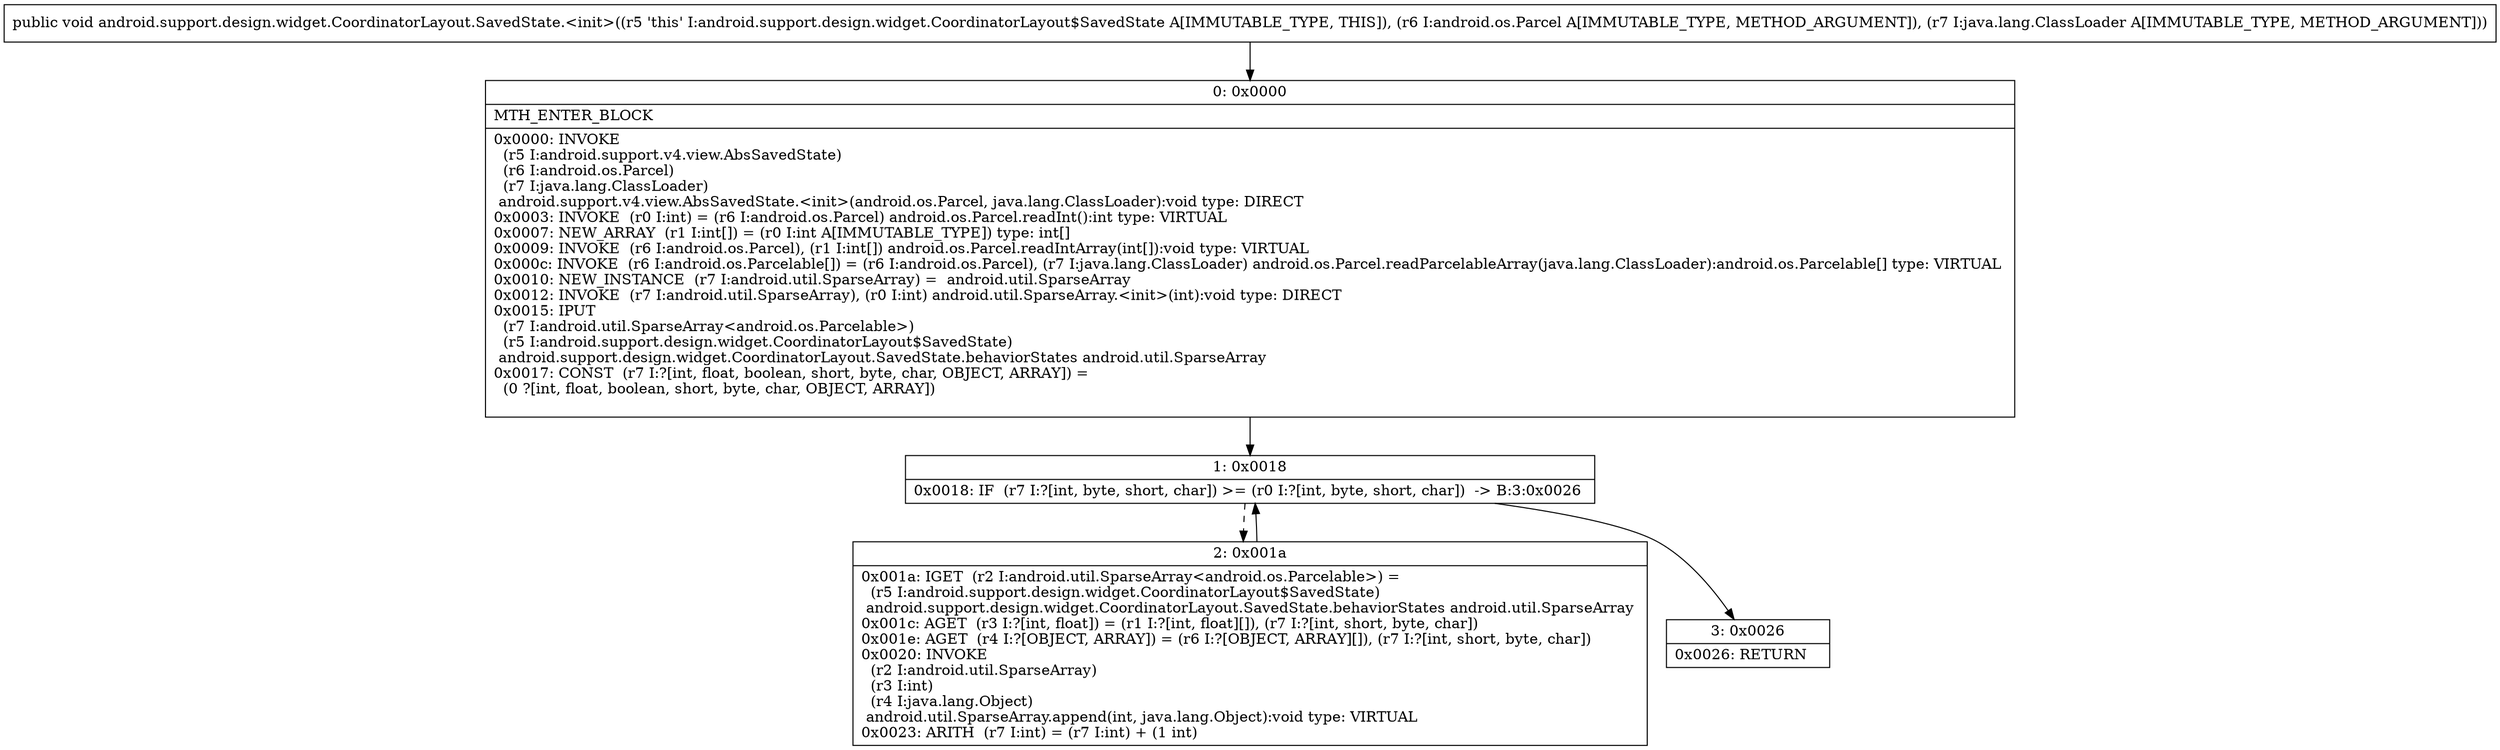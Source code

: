 digraph "CFG forandroid.support.design.widget.CoordinatorLayout.SavedState.\<init\>(Landroid\/os\/Parcel;Ljava\/lang\/ClassLoader;)V" {
Node_0 [shape=record,label="{0\:\ 0x0000|MTH_ENTER_BLOCK\l|0x0000: INVOKE  \l  (r5 I:android.support.v4.view.AbsSavedState)\l  (r6 I:android.os.Parcel)\l  (r7 I:java.lang.ClassLoader)\l android.support.v4.view.AbsSavedState.\<init\>(android.os.Parcel, java.lang.ClassLoader):void type: DIRECT \l0x0003: INVOKE  (r0 I:int) = (r6 I:android.os.Parcel) android.os.Parcel.readInt():int type: VIRTUAL \l0x0007: NEW_ARRAY  (r1 I:int[]) = (r0 I:int A[IMMUTABLE_TYPE]) type: int[] \l0x0009: INVOKE  (r6 I:android.os.Parcel), (r1 I:int[]) android.os.Parcel.readIntArray(int[]):void type: VIRTUAL \l0x000c: INVOKE  (r6 I:android.os.Parcelable[]) = (r6 I:android.os.Parcel), (r7 I:java.lang.ClassLoader) android.os.Parcel.readParcelableArray(java.lang.ClassLoader):android.os.Parcelable[] type: VIRTUAL \l0x0010: NEW_INSTANCE  (r7 I:android.util.SparseArray) =  android.util.SparseArray \l0x0012: INVOKE  (r7 I:android.util.SparseArray), (r0 I:int) android.util.SparseArray.\<init\>(int):void type: DIRECT \l0x0015: IPUT  \l  (r7 I:android.util.SparseArray\<android.os.Parcelable\>)\l  (r5 I:android.support.design.widget.CoordinatorLayout$SavedState)\l android.support.design.widget.CoordinatorLayout.SavedState.behaviorStates android.util.SparseArray \l0x0017: CONST  (r7 I:?[int, float, boolean, short, byte, char, OBJECT, ARRAY]) = \l  (0 ?[int, float, boolean, short, byte, char, OBJECT, ARRAY])\l \l}"];
Node_1 [shape=record,label="{1\:\ 0x0018|0x0018: IF  (r7 I:?[int, byte, short, char]) \>= (r0 I:?[int, byte, short, char])  \-\> B:3:0x0026 \l}"];
Node_2 [shape=record,label="{2\:\ 0x001a|0x001a: IGET  (r2 I:android.util.SparseArray\<android.os.Parcelable\>) = \l  (r5 I:android.support.design.widget.CoordinatorLayout$SavedState)\l android.support.design.widget.CoordinatorLayout.SavedState.behaviorStates android.util.SparseArray \l0x001c: AGET  (r3 I:?[int, float]) = (r1 I:?[int, float][]), (r7 I:?[int, short, byte, char]) \l0x001e: AGET  (r4 I:?[OBJECT, ARRAY]) = (r6 I:?[OBJECT, ARRAY][]), (r7 I:?[int, short, byte, char]) \l0x0020: INVOKE  \l  (r2 I:android.util.SparseArray)\l  (r3 I:int)\l  (r4 I:java.lang.Object)\l android.util.SparseArray.append(int, java.lang.Object):void type: VIRTUAL \l0x0023: ARITH  (r7 I:int) = (r7 I:int) + (1 int) \l}"];
Node_3 [shape=record,label="{3\:\ 0x0026|0x0026: RETURN   \l}"];
MethodNode[shape=record,label="{public void android.support.design.widget.CoordinatorLayout.SavedState.\<init\>((r5 'this' I:android.support.design.widget.CoordinatorLayout$SavedState A[IMMUTABLE_TYPE, THIS]), (r6 I:android.os.Parcel A[IMMUTABLE_TYPE, METHOD_ARGUMENT]), (r7 I:java.lang.ClassLoader A[IMMUTABLE_TYPE, METHOD_ARGUMENT])) }"];
MethodNode -> Node_0;
Node_0 -> Node_1;
Node_1 -> Node_2[style=dashed];
Node_1 -> Node_3;
Node_2 -> Node_1;
}

